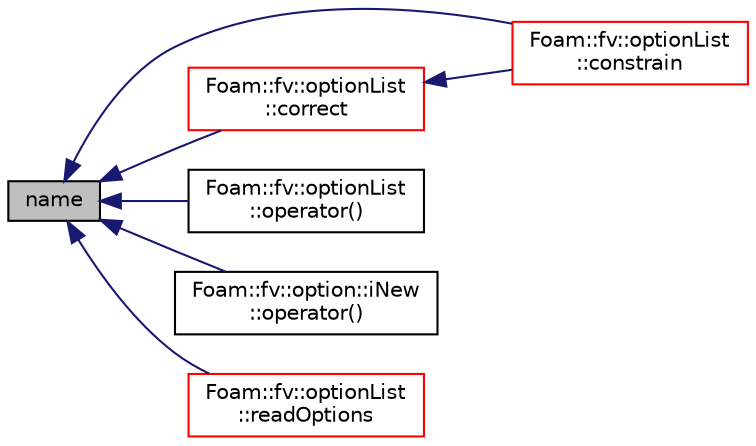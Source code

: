 digraph "name"
{
  bgcolor="transparent";
  edge [fontname="Helvetica",fontsize="10",labelfontname="Helvetica",labelfontsize="10"];
  node [fontname="Helvetica",fontsize="10",shape=record];
  rankdir="LR";
  Node624 [label="name",height=0.2,width=0.4,color="black", fillcolor="grey75", style="filled", fontcolor="black"];
  Node624 -> Node625 [dir="back",color="midnightblue",fontsize="10",style="solid",fontname="Helvetica"];
  Node625 [label="Foam::fv::optionList\l::constrain",height=0.2,width=0.4,color="red",URL="$a22669.html#ab41c286bca1d06f1df7ae33c4f45b1bd",tooltip="Apply constraints to equation. "];
  Node624 -> Node659 [dir="back",color="midnightblue",fontsize="10",style="solid",fontname="Helvetica"];
  Node659 [label="Foam::fv::optionList\l::correct",height=0.2,width=0.4,color="red",URL="$a22669.html#ae3e6a795c3429c465e44e8953d47e34a",tooltip="Apply correction to field. "];
  Node659 -> Node625 [dir="back",color="midnightblue",fontsize="10",style="solid",fontname="Helvetica"];
  Node624 -> Node683 [dir="back",color="midnightblue",fontsize="10",style="solid",fontname="Helvetica"];
  Node683 [label="Foam::fv::optionList\l::operator()",height=0.2,width=0.4,color="black",URL="$a22669.html#a5ce36cd03cab6958ea5d3996fcde0484"];
  Node624 -> Node684 [dir="back",color="midnightblue",fontsize="10",style="solid",fontname="Helvetica"];
  Node684 [label="Foam::fv::option::iNew\l::operator()",height=0.2,width=0.4,color="black",URL="$a22665.html#aade9db5e363d52d9f47d6ae1f680d6f9"];
  Node624 -> Node685 [dir="back",color="midnightblue",fontsize="10",style="solid",fontname="Helvetica"];
  Node685 [label="Foam::fv::optionList\l::readOptions",height=0.2,width=0.4,color="red",URL="$a22669.html#a5c638dda7e72b7bc1006d23ab0f97d75",tooltip="Read options dictionary. "];
}
